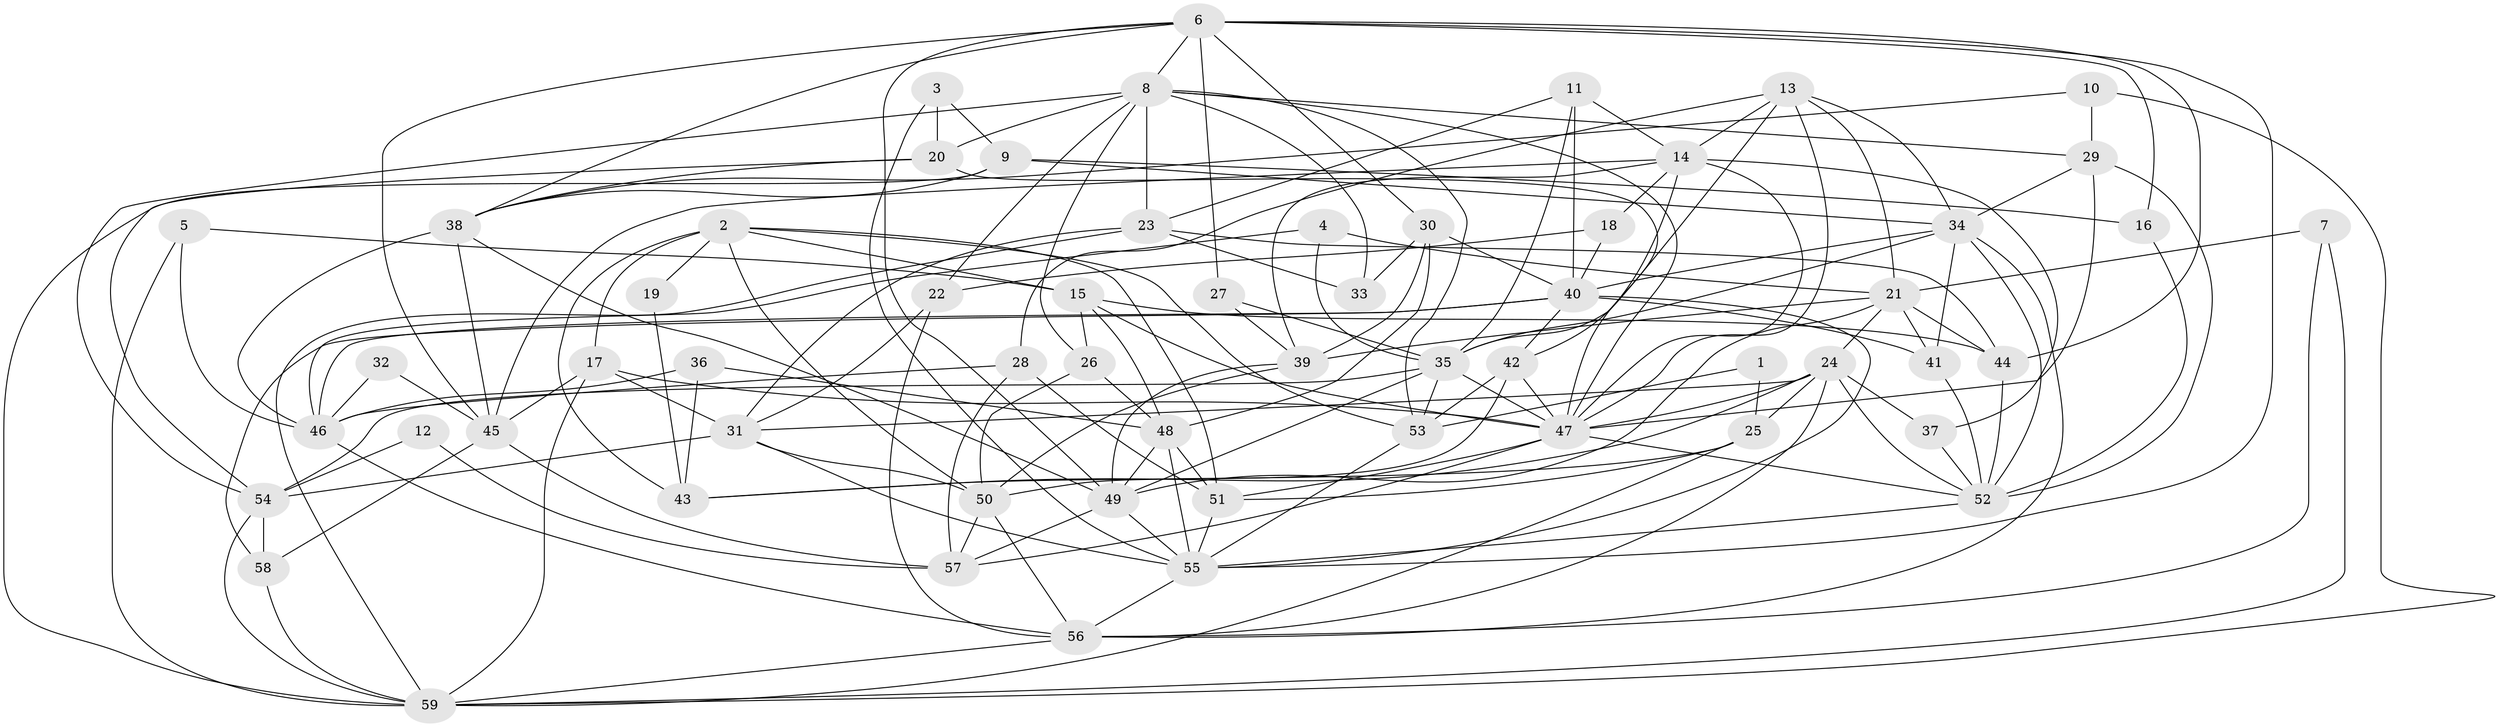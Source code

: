 // original degree distribution, {4: 0.211864406779661, 3: 0.3389830508474576, 6: 0.09322033898305085, 5: 0.15254237288135594, 2: 0.13559322033898305, 9: 0.00847457627118644, 8: 0.025423728813559324, 7: 0.025423728813559324, 10: 0.00847457627118644}
// Generated by graph-tools (version 1.1) at 2025/26/03/09/25 03:26:21]
// undirected, 59 vertices, 168 edges
graph export_dot {
graph [start="1"]
  node [color=gray90,style=filled];
  1;
  2;
  3;
  4;
  5;
  6;
  7;
  8;
  9;
  10;
  11;
  12;
  13;
  14;
  15;
  16;
  17;
  18;
  19;
  20;
  21;
  22;
  23;
  24;
  25;
  26;
  27;
  28;
  29;
  30;
  31;
  32;
  33;
  34;
  35;
  36;
  37;
  38;
  39;
  40;
  41;
  42;
  43;
  44;
  45;
  46;
  47;
  48;
  49;
  50;
  51;
  52;
  53;
  54;
  55;
  56;
  57;
  58;
  59;
  1 -- 25 [weight=1.0];
  1 -- 53 [weight=1.0];
  2 -- 15 [weight=1.0];
  2 -- 17 [weight=1.0];
  2 -- 19 [weight=1.0];
  2 -- 43 [weight=1.0];
  2 -- 50 [weight=1.0];
  2 -- 51 [weight=1.0];
  2 -- 53 [weight=1.0];
  3 -- 9 [weight=1.0];
  3 -- 20 [weight=1.0];
  3 -- 55 [weight=1.0];
  4 -- 21 [weight=1.0];
  4 -- 35 [weight=1.0];
  4 -- 46 [weight=1.0];
  5 -- 15 [weight=1.0];
  5 -- 46 [weight=1.0];
  5 -- 59 [weight=1.0];
  6 -- 8 [weight=1.0];
  6 -- 16 [weight=1.0];
  6 -- 27 [weight=1.0];
  6 -- 30 [weight=1.0];
  6 -- 38 [weight=1.0];
  6 -- 44 [weight=1.0];
  6 -- 45 [weight=1.0];
  6 -- 49 [weight=1.0];
  6 -- 55 [weight=1.0];
  7 -- 21 [weight=1.0];
  7 -- 56 [weight=1.0];
  7 -- 59 [weight=1.0];
  8 -- 20 [weight=1.0];
  8 -- 22 [weight=1.0];
  8 -- 23 [weight=1.0];
  8 -- 26 [weight=1.0];
  8 -- 29 [weight=1.0];
  8 -- 33 [weight=1.0];
  8 -- 47 [weight=1.0];
  8 -- 53 [weight=1.0];
  8 -- 54 [weight=1.0];
  9 -- 16 [weight=1.0];
  9 -- 34 [weight=1.0];
  9 -- 38 [weight=2.0];
  9 -- 59 [weight=1.0];
  10 -- 29 [weight=1.0];
  10 -- 38 [weight=1.0];
  10 -- 59 [weight=1.0];
  11 -- 14 [weight=1.0];
  11 -- 23 [weight=1.0];
  11 -- 35 [weight=1.0];
  11 -- 40 [weight=1.0];
  12 -- 54 [weight=1.0];
  12 -- 57 [weight=1.0];
  13 -- 14 [weight=1.0];
  13 -- 21 [weight=1.0];
  13 -- 28 [weight=1.0];
  13 -- 34 [weight=1.0];
  13 -- 35 [weight=1.0];
  13 -- 47 [weight=1.0];
  14 -- 18 [weight=1.0];
  14 -- 37 [weight=1.0];
  14 -- 39 [weight=1.0];
  14 -- 42 [weight=1.0];
  14 -- 45 [weight=1.0];
  14 -- 47 [weight=2.0];
  15 -- 26 [weight=1.0];
  15 -- 44 [weight=1.0];
  15 -- 47 [weight=1.0];
  15 -- 48 [weight=1.0];
  16 -- 52 [weight=1.0];
  17 -- 31 [weight=1.0];
  17 -- 45 [weight=1.0];
  17 -- 47 [weight=2.0];
  17 -- 59 [weight=1.0];
  18 -- 22 [weight=1.0];
  18 -- 40 [weight=1.0];
  19 -- 43 [weight=1.0];
  20 -- 38 [weight=1.0];
  20 -- 47 [weight=1.0];
  20 -- 54 [weight=1.0];
  21 -- 24 [weight=1.0];
  21 -- 39 [weight=1.0];
  21 -- 41 [weight=1.0];
  21 -- 44 [weight=1.0];
  21 -- 49 [weight=1.0];
  22 -- 31 [weight=1.0];
  22 -- 56 [weight=1.0];
  23 -- 31 [weight=1.0];
  23 -- 33 [weight=2.0];
  23 -- 44 [weight=1.0];
  23 -- 59 [weight=1.0];
  24 -- 25 [weight=1.0];
  24 -- 31 [weight=1.0];
  24 -- 37 [weight=1.0];
  24 -- 43 [weight=1.0];
  24 -- 47 [weight=1.0];
  24 -- 52 [weight=1.0];
  24 -- 56 [weight=1.0];
  25 -- 43 [weight=1.0];
  25 -- 51 [weight=1.0];
  25 -- 59 [weight=1.0];
  26 -- 48 [weight=1.0];
  26 -- 50 [weight=2.0];
  27 -- 35 [weight=1.0];
  27 -- 39 [weight=1.0];
  28 -- 46 [weight=1.0];
  28 -- 51 [weight=1.0];
  28 -- 57 [weight=1.0];
  29 -- 34 [weight=1.0];
  29 -- 47 [weight=2.0];
  29 -- 52 [weight=1.0];
  30 -- 33 [weight=1.0];
  30 -- 39 [weight=1.0];
  30 -- 40 [weight=1.0];
  30 -- 48 [weight=1.0];
  31 -- 50 [weight=1.0];
  31 -- 54 [weight=1.0];
  31 -- 55 [weight=1.0];
  32 -- 45 [weight=1.0];
  32 -- 46 [weight=1.0];
  34 -- 35 [weight=1.0];
  34 -- 40 [weight=1.0];
  34 -- 41 [weight=1.0];
  34 -- 52 [weight=1.0];
  34 -- 56 [weight=1.0];
  35 -- 47 [weight=1.0];
  35 -- 49 [weight=1.0];
  35 -- 53 [weight=1.0];
  35 -- 54 [weight=1.0];
  36 -- 43 [weight=1.0];
  36 -- 46 [weight=1.0];
  36 -- 48 [weight=1.0];
  37 -- 52 [weight=1.0];
  38 -- 45 [weight=1.0];
  38 -- 46 [weight=1.0];
  38 -- 49 [weight=1.0];
  39 -- 49 [weight=1.0];
  39 -- 50 [weight=1.0];
  40 -- 41 [weight=1.0];
  40 -- 42 [weight=1.0];
  40 -- 46 [weight=1.0];
  40 -- 55 [weight=1.0];
  40 -- 58 [weight=1.0];
  41 -- 52 [weight=1.0];
  42 -- 47 [weight=1.0];
  42 -- 50 [weight=1.0];
  42 -- 53 [weight=1.0];
  44 -- 52 [weight=1.0];
  45 -- 57 [weight=1.0];
  45 -- 58 [weight=1.0];
  46 -- 56 [weight=1.0];
  47 -- 51 [weight=1.0];
  47 -- 52 [weight=1.0];
  47 -- 57 [weight=1.0];
  48 -- 49 [weight=1.0];
  48 -- 51 [weight=1.0];
  48 -- 55 [weight=2.0];
  49 -- 55 [weight=1.0];
  49 -- 57 [weight=1.0];
  50 -- 56 [weight=1.0];
  50 -- 57 [weight=1.0];
  51 -- 55 [weight=2.0];
  52 -- 55 [weight=1.0];
  53 -- 55 [weight=1.0];
  54 -- 58 [weight=1.0];
  54 -- 59 [weight=1.0];
  55 -- 56 [weight=1.0];
  56 -- 59 [weight=1.0];
  58 -- 59 [weight=1.0];
}
